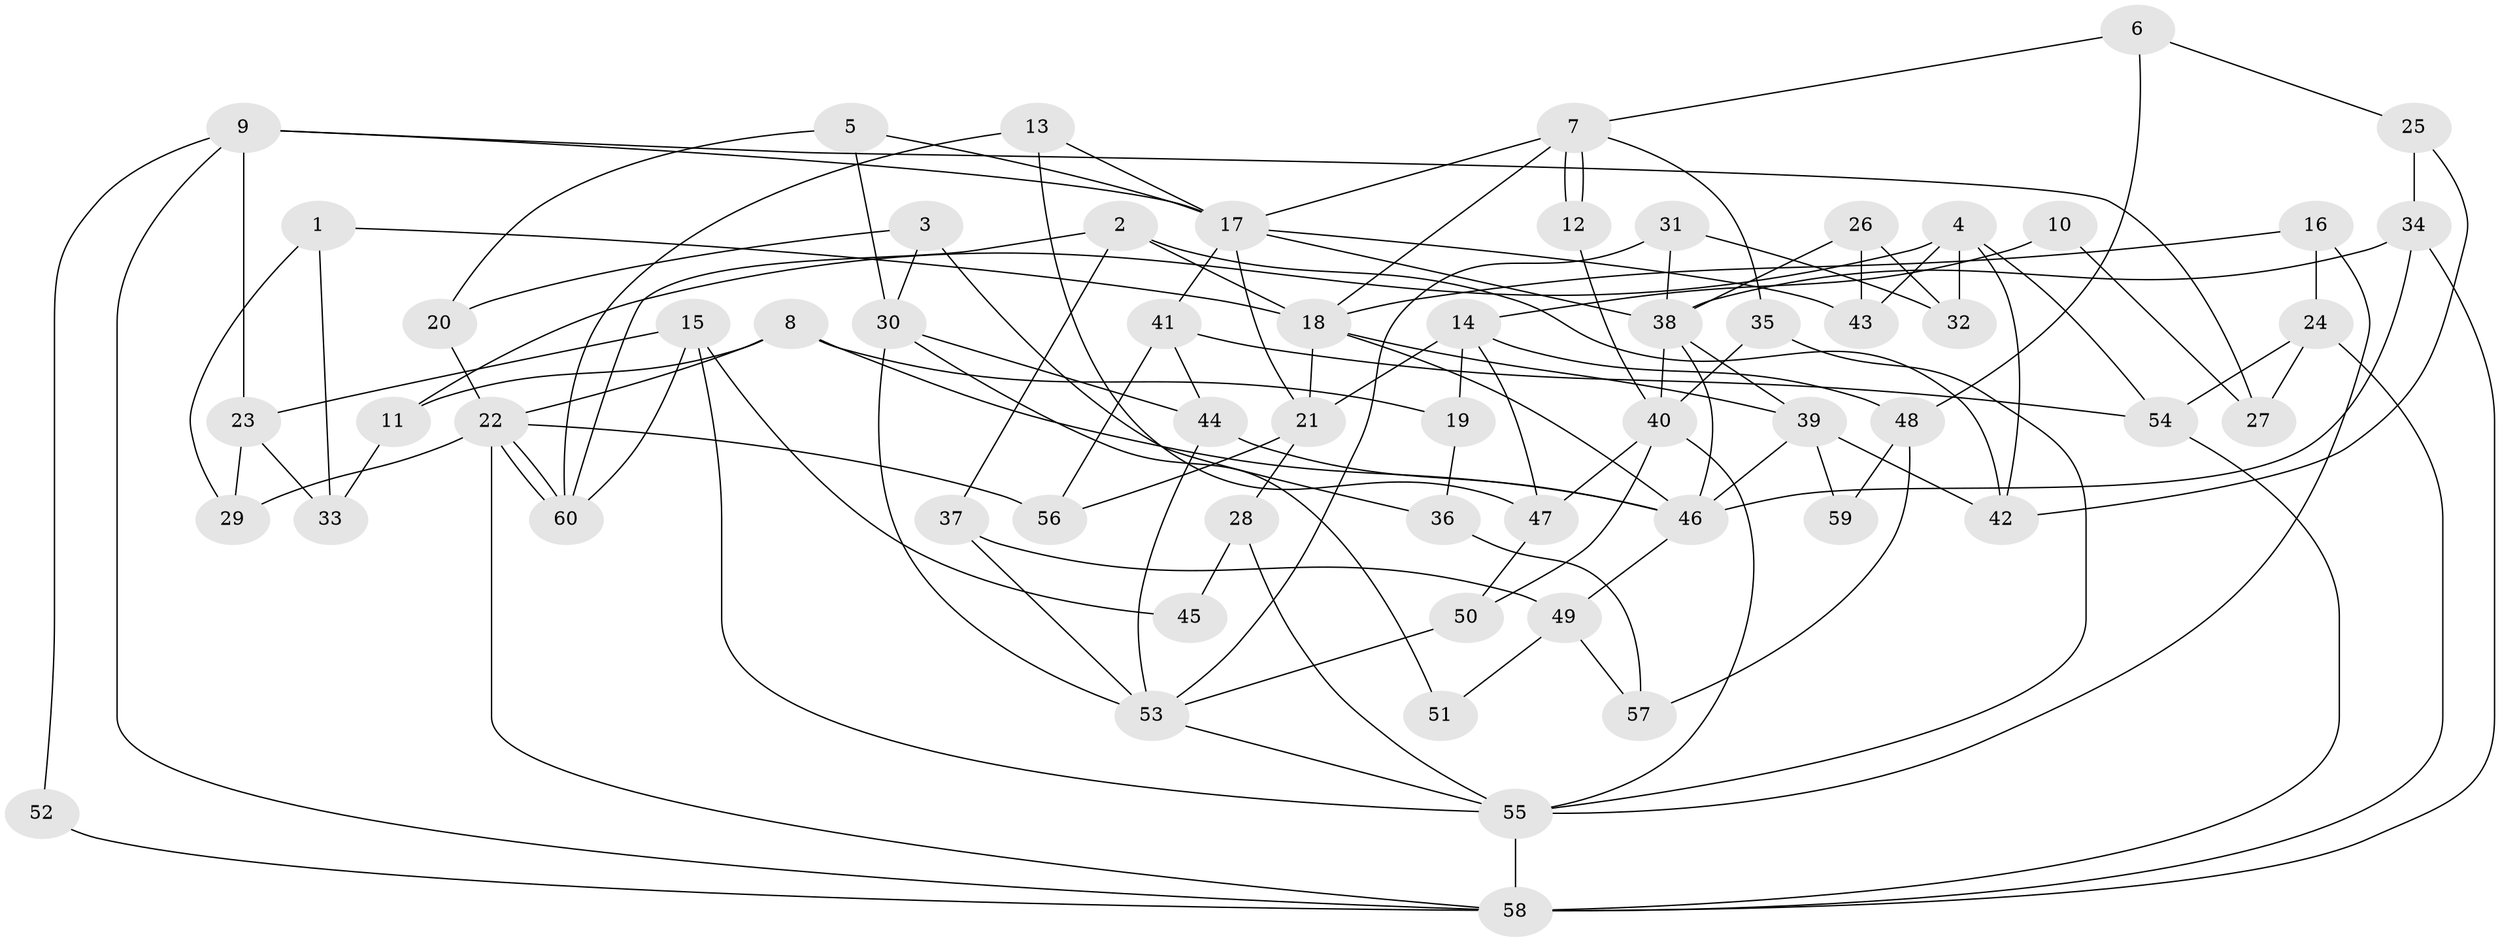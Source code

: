 // coarse degree distribution, {6: 0.16666666666666666, 10: 0.08333333333333333, 4: 0.20833333333333334, 7: 0.08333333333333333, 8: 0.041666666666666664, 3: 0.08333333333333333, 1: 0.041666666666666664, 5: 0.041666666666666664, 2: 0.16666666666666666, 9: 0.041666666666666664, 13: 0.041666666666666664}
// Generated by graph-tools (version 1.1) at 2025/51/03/04/25 22:51:19]
// undirected, 60 vertices, 120 edges
graph export_dot {
  node [color=gray90,style=filled];
  1;
  2;
  3;
  4;
  5;
  6;
  7;
  8;
  9;
  10;
  11;
  12;
  13;
  14;
  15;
  16;
  17;
  18;
  19;
  20;
  21;
  22;
  23;
  24;
  25;
  26;
  27;
  28;
  29;
  30;
  31;
  32;
  33;
  34;
  35;
  36;
  37;
  38;
  39;
  40;
  41;
  42;
  43;
  44;
  45;
  46;
  47;
  48;
  49;
  50;
  51;
  52;
  53;
  54;
  55;
  56;
  57;
  58;
  59;
  60;
  1 -- 18;
  1 -- 33;
  1 -- 29;
  2 -- 42;
  2 -- 18;
  2 -- 37;
  2 -- 60;
  3 -- 30;
  3 -- 20;
  3 -- 36;
  4 -- 43;
  4 -- 54;
  4 -- 11;
  4 -- 32;
  4 -- 42;
  5 -- 17;
  5 -- 30;
  5 -- 20;
  6 -- 7;
  6 -- 48;
  6 -- 25;
  7 -- 35;
  7 -- 12;
  7 -- 12;
  7 -- 17;
  7 -- 18;
  8 -- 46;
  8 -- 22;
  8 -- 11;
  8 -- 19;
  9 -- 58;
  9 -- 23;
  9 -- 17;
  9 -- 27;
  9 -- 52;
  10 -- 27;
  10 -- 14;
  11 -- 33;
  12 -- 40;
  13 -- 17;
  13 -- 60;
  13 -- 47;
  14 -- 47;
  14 -- 21;
  14 -- 19;
  14 -- 48;
  15 -- 55;
  15 -- 60;
  15 -- 23;
  15 -- 45;
  16 -- 18;
  16 -- 55;
  16 -- 24;
  17 -- 21;
  17 -- 38;
  17 -- 41;
  17 -- 43;
  18 -- 46;
  18 -- 21;
  18 -- 39;
  19 -- 36;
  20 -- 22;
  21 -- 28;
  21 -- 56;
  22 -- 60;
  22 -- 60;
  22 -- 58;
  22 -- 29;
  22 -- 56;
  23 -- 29;
  23 -- 33;
  24 -- 54;
  24 -- 27;
  24 -- 58;
  25 -- 34;
  25 -- 42;
  26 -- 32;
  26 -- 38;
  26 -- 43;
  28 -- 55;
  28 -- 45;
  30 -- 53;
  30 -- 44;
  30 -- 51;
  31 -- 38;
  31 -- 53;
  31 -- 32;
  34 -- 38;
  34 -- 46;
  34 -- 58;
  35 -- 55;
  35 -- 40;
  36 -- 57;
  37 -- 53;
  37 -- 49;
  38 -- 39;
  38 -- 40;
  38 -- 46;
  39 -- 42;
  39 -- 46;
  39 -- 59;
  40 -- 55;
  40 -- 47;
  40 -- 50;
  41 -- 56;
  41 -- 44;
  41 -- 54;
  44 -- 46;
  44 -- 53;
  46 -- 49;
  47 -- 50;
  48 -- 57;
  48 -- 59;
  49 -- 51;
  49 -- 57;
  50 -- 53;
  52 -- 58;
  53 -- 55;
  54 -- 58;
  55 -- 58;
}
